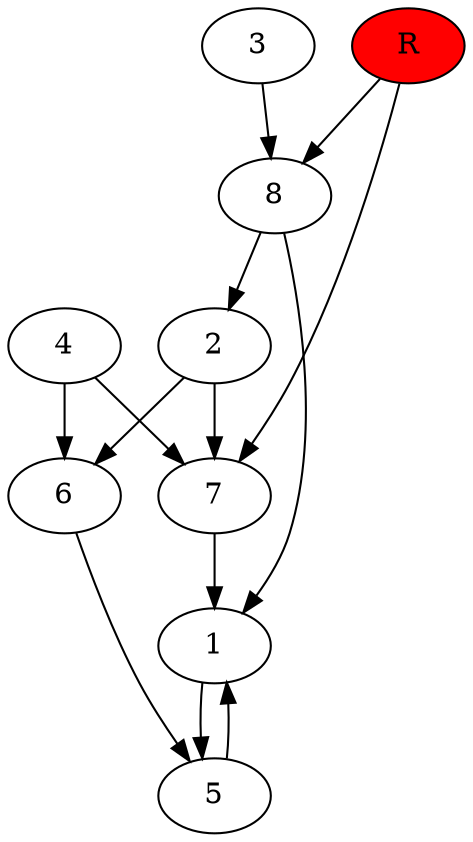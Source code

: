 digraph prb9023 {
	1
	2
	3
	4
	5
	6
	7
	8
	R [fillcolor="#ff0000" style=filled]
	1 -> 5
	2 -> 6
	2 -> 7
	3 -> 8
	4 -> 6
	4 -> 7
	5 -> 1
	6 -> 5
	7 -> 1
	8 -> 1
	8 -> 2
	R -> 7
	R -> 8
}
